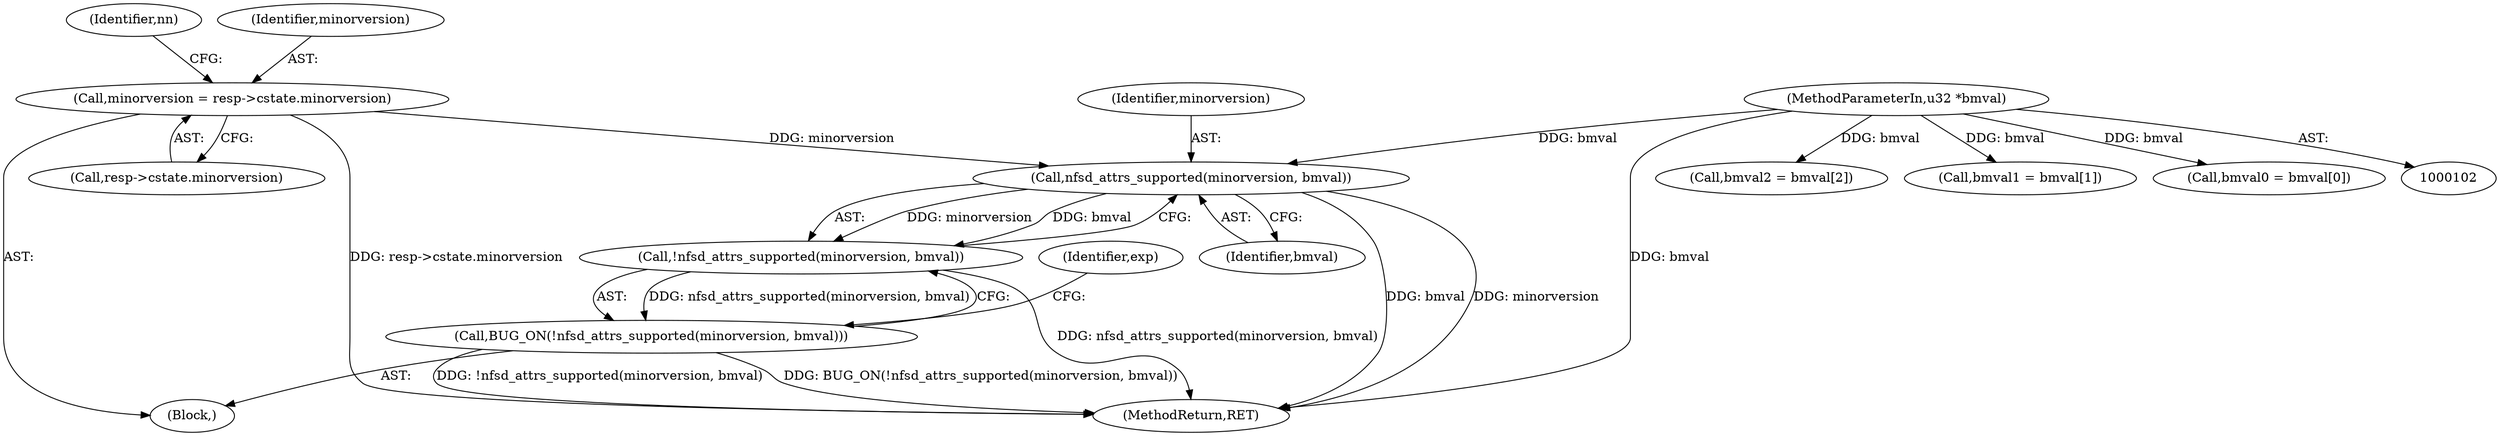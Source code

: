 digraph "0_linux_c70422f760c120480fee4de6c38804c72aa26bc1_12@pointer" {
"1000195" [label="(Call,nfsd_attrs_supported(minorversion, bmval))"];
"1000174" [label="(Call,minorversion = resp->cstate.minorversion)"];
"1000107" [label="(MethodParameterIn,u32 *bmval)"];
"1000194" [label="(Call,!nfsd_attrs_supported(minorversion, bmval))"];
"1000193" [label="(Call,BUG_ON(!nfsd_attrs_supported(minorversion, bmval)))"];
"1000124" [label="(Call,bmval2 = bmval[2])"];
"1000184" [label="(Identifier,nn)"];
"1000175" [label="(Identifier,minorversion)"];
"1000118" [label="(Call,bmval1 = bmval[1])"];
"1000110" [label="(Block,)"];
"1000195" [label="(Call,nfsd_attrs_supported(minorversion, bmval))"];
"1000176" [label="(Call,resp->cstate.minorversion)"];
"1000194" [label="(Call,!nfsd_attrs_supported(minorversion, bmval))"];
"1000112" [label="(Call,bmval0 = bmval[0])"];
"1000193" [label="(Call,BUG_ON(!nfsd_attrs_supported(minorversion, bmval)))"];
"1000201" [label="(Identifier,exp)"];
"1000196" [label="(Identifier,minorversion)"];
"1001963" [label="(MethodReturn,RET)"];
"1000174" [label="(Call,minorversion = resp->cstate.minorversion)"];
"1000197" [label="(Identifier,bmval)"];
"1000107" [label="(MethodParameterIn,u32 *bmval)"];
"1000195" -> "1000194"  [label="AST: "];
"1000195" -> "1000197"  [label="CFG: "];
"1000196" -> "1000195"  [label="AST: "];
"1000197" -> "1000195"  [label="AST: "];
"1000194" -> "1000195"  [label="CFG: "];
"1000195" -> "1001963"  [label="DDG: bmval"];
"1000195" -> "1001963"  [label="DDG: minorversion"];
"1000195" -> "1000194"  [label="DDG: minorversion"];
"1000195" -> "1000194"  [label="DDG: bmval"];
"1000174" -> "1000195"  [label="DDG: minorversion"];
"1000107" -> "1000195"  [label="DDG: bmval"];
"1000174" -> "1000110"  [label="AST: "];
"1000174" -> "1000176"  [label="CFG: "];
"1000175" -> "1000174"  [label="AST: "];
"1000176" -> "1000174"  [label="AST: "];
"1000184" -> "1000174"  [label="CFG: "];
"1000174" -> "1001963"  [label="DDG: resp->cstate.minorversion"];
"1000107" -> "1000102"  [label="AST: "];
"1000107" -> "1001963"  [label="DDG: bmval"];
"1000107" -> "1000112"  [label="DDG: bmval"];
"1000107" -> "1000118"  [label="DDG: bmval"];
"1000107" -> "1000124"  [label="DDG: bmval"];
"1000194" -> "1000193"  [label="AST: "];
"1000193" -> "1000194"  [label="CFG: "];
"1000194" -> "1001963"  [label="DDG: nfsd_attrs_supported(minorversion, bmval)"];
"1000194" -> "1000193"  [label="DDG: nfsd_attrs_supported(minorversion, bmval)"];
"1000193" -> "1000110"  [label="AST: "];
"1000201" -> "1000193"  [label="CFG: "];
"1000193" -> "1001963"  [label="DDG: !nfsd_attrs_supported(minorversion, bmval)"];
"1000193" -> "1001963"  [label="DDG: BUG_ON(!nfsd_attrs_supported(minorversion, bmval))"];
}
